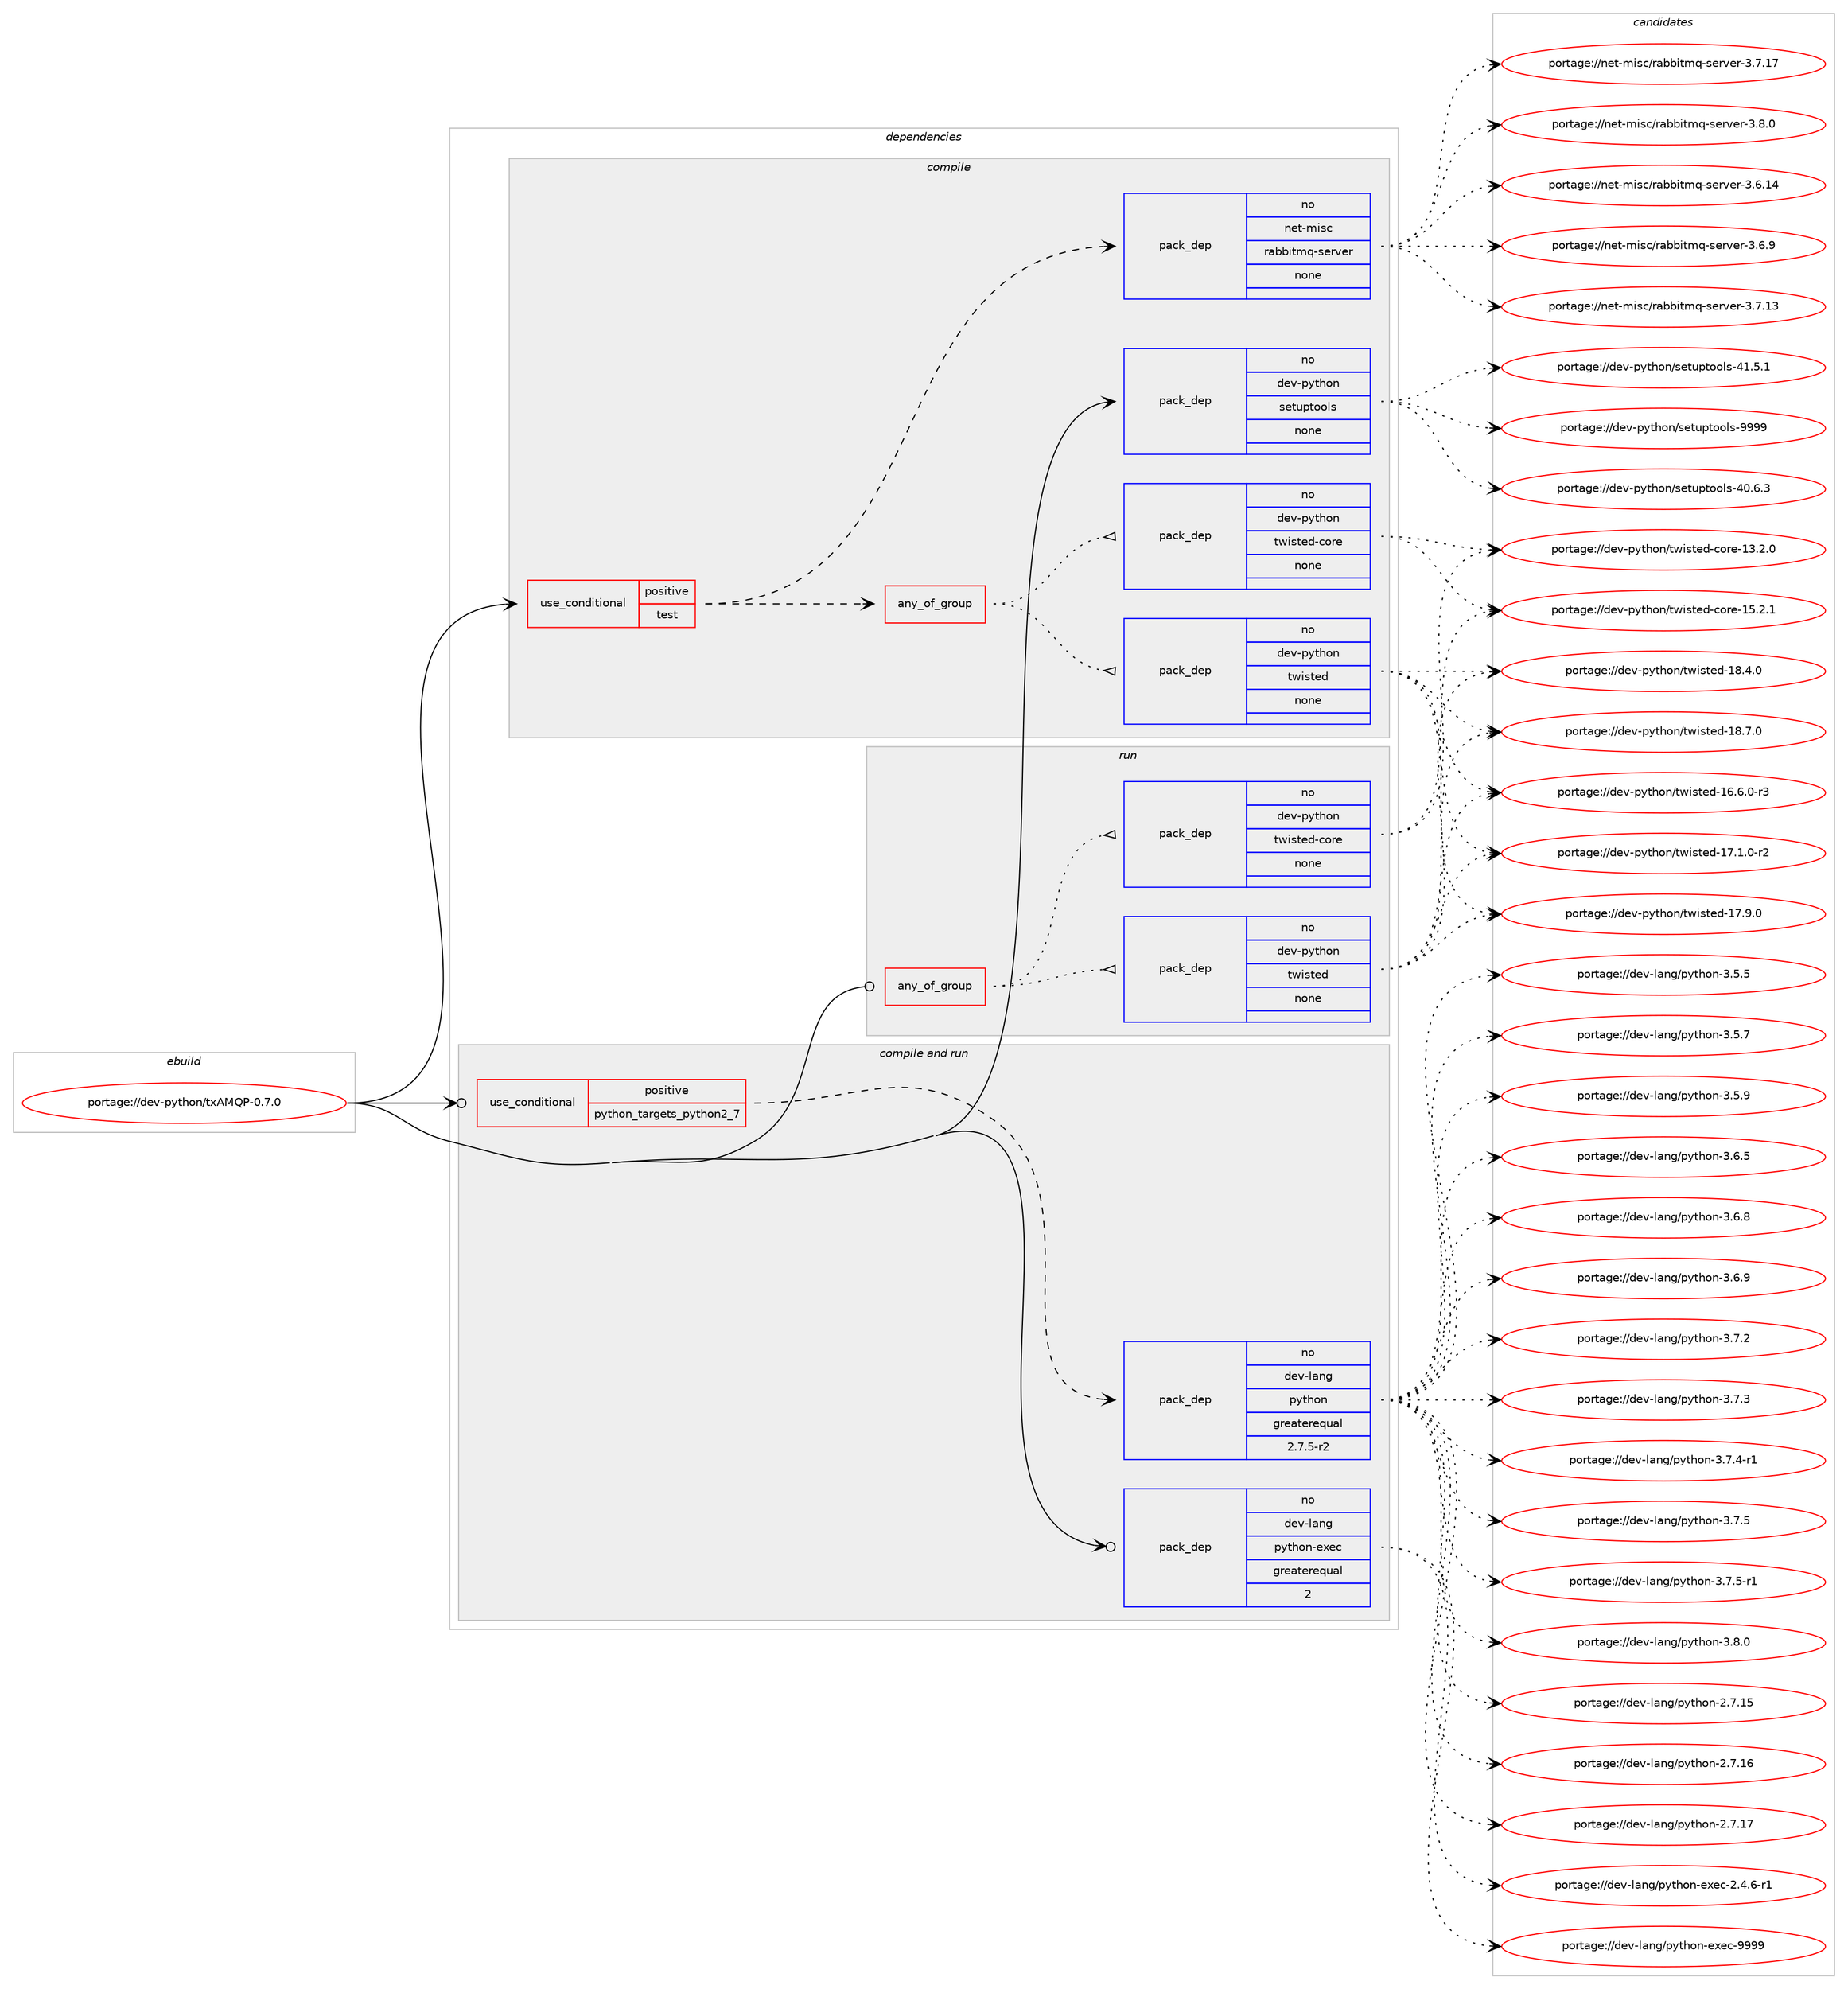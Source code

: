 digraph prolog {

# *************
# Graph options
# *************

newrank=true;
concentrate=true;
compound=true;
graph [rankdir=LR,fontname=Helvetica,fontsize=10,ranksep=1.5];#, ranksep=2.5, nodesep=0.2];
edge  [arrowhead=vee];
node  [fontname=Helvetica,fontsize=10];

# **********
# The ebuild
# **********

subgraph cluster_leftcol {
color=gray;
rank=same;
label=<<i>ebuild</i>>;
id [label="portage://dev-python/txAMQP-0.7.0", color=red, width=4, href="../dev-python/txAMQP-0.7.0.svg"];
}

# ****************
# The dependencies
# ****************

subgraph cluster_midcol {
color=gray;
label=<<i>dependencies</i>>;
subgraph cluster_compile {
fillcolor="#eeeeee";
style=filled;
label=<<i>compile</i>>;
subgraph cond40124 {
dependency176984 [label=<<TABLE BORDER="0" CELLBORDER="1" CELLSPACING="0" CELLPADDING="4"><TR><TD ROWSPAN="3" CELLPADDING="10">use_conditional</TD></TR><TR><TD>positive</TD></TR><TR><TD>test</TD></TR></TABLE>>, shape=none, color=red];
subgraph any3332 {
dependency176985 [label=<<TABLE BORDER="0" CELLBORDER="1" CELLSPACING="0" CELLPADDING="4"><TR><TD CELLPADDING="10">any_of_group</TD></TR></TABLE>>, shape=none, color=red];subgraph pack133454 {
dependency176986 [label=<<TABLE BORDER="0" CELLBORDER="1" CELLSPACING="0" CELLPADDING="4" WIDTH="220"><TR><TD ROWSPAN="6" CELLPADDING="30">pack_dep</TD></TR><TR><TD WIDTH="110">no</TD></TR><TR><TD>dev-python</TD></TR><TR><TD>twisted</TD></TR><TR><TD>none</TD></TR><TR><TD></TD></TR></TABLE>>, shape=none, color=blue];
}
dependency176985:e -> dependency176986:w [weight=20,style="dotted",arrowhead="oinv"];
subgraph pack133455 {
dependency176987 [label=<<TABLE BORDER="0" CELLBORDER="1" CELLSPACING="0" CELLPADDING="4" WIDTH="220"><TR><TD ROWSPAN="6" CELLPADDING="30">pack_dep</TD></TR><TR><TD WIDTH="110">no</TD></TR><TR><TD>dev-python</TD></TR><TR><TD>twisted-core</TD></TR><TR><TD>none</TD></TR><TR><TD></TD></TR></TABLE>>, shape=none, color=blue];
}
dependency176985:e -> dependency176987:w [weight=20,style="dotted",arrowhead="oinv"];
}
dependency176984:e -> dependency176985:w [weight=20,style="dashed",arrowhead="vee"];
subgraph pack133456 {
dependency176988 [label=<<TABLE BORDER="0" CELLBORDER="1" CELLSPACING="0" CELLPADDING="4" WIDTH="220"><TR><TD ROWSPAN="6" CELLPADDING="30">pack_dep</TD></TR><TR><TD WIDTH="110">no</TD></TR><TR><TD>net-misc</TD></TR><TR><TD>rabbitmq-server</TD></TR><TR><TD>none</TD></TR><TR><TD></TD></TR></TABLE>>, shape=none, color=blue];
}
dependency176984:e -> dependency176988:w [weight=20,style="dashed",arrowhead="vee"];
}
id:e -> dependency176984:w [weight=20,style="solid",arrowhead="vee"];
subgraph pack133457 {
dependency176989 [label=<<TABLE BORDER="0" CELLBORDER="1" CELLSPACING="0" CELLPADDING="4" WIDTH="220"><TR><TD ROWSPAN="6" CELLPADDING="30">pack_dep</TD></TR><TR><TD WIDTH="110">no</TD></TR><TR><TD>dev-python</TD></TR><TR><TD>setuptools</TD></TR><TR><TD>none</TD></TR><TR><TD></TD></TR></TABLE>>, shape=none, color=blue];
}
id:e -> dependency176989:w [weight=20,style="solid",arrowhead="vee"];
}
subgraph cluster_compileandrun {
fillcolor="#eeeeee";
style=filled;
label=<<i>compile and run</i>>;
subgraph cond40125 {
dependency176990 [label=<<TABLE BORDER="0" CELLBORDER="1" CELLSPACING="0" CELLPADDING="4"><TR><TD ROWSPAN="3" CELLPADDING="10">use_conditional</TD></TR><TR><TD>positive</TD></TR><TR><TD>python_targets_python2_7</TD></TR></TABLE>>, shape=none, color=red];
subgraph pack133458 {
dependency176991 [label=<<TABLE BORDER="0" CELLBORDER="1" CELLSPACING="0" CELLPADDING="4" WIDTH="220"><TR><TD ROWSPAN="6" CELLPADDING="30">pack_dep</TD></TR><TR><TD WIDTH="110">no</TD></TR><TR><TD>dev-lang</TD></TR><TR><TD>python</TD></TR><TR><TD>greaterequal</TD></TR><TR><TD>2.7.5-r2</TD></TR></TABLE>>, shape=none, color=blue];
}
dependency176990:e -> dependency176991:w [weight=20,style="dashed",arrowhead="vee"];
}
id:e -> dependency176990:w [weight=20,style="solid",arrowhead="odotvee"];
subgraph pack133459 {
dependency176992 [label=<<TABLE BORDER="0" CELLBORDER="1" CELLSPACING="0" CELLPADDING="4" WIDTH="220"><TR><TD ROWSPAN="6" CELLPADDING="30">pack_dep</TD></TR><TR><TD WIDTH="110">no</TD></TR><TR><TD>dev-lang</TD></TR><TR><TD>python-exec</TD></TR><TR><TD>greaterequal</TD></TR><TR><TD>2</TD></TR></TABLE>>, shape=none, color=blue];
}
id:e -> dependency176992:w [weight=20,style="solid",arrowhead="odotvee"];
}
subgraph cluster_run {
fillcolor="#eeeeee";
style=filled;
label=<<i>run</i>>;
subgraph any3333 {
dependency176993 [label=<<TABLE BORDER="0" CELLBORDER="1" CELLSPACING="0" CELLPADDING="4"><TR><TD CELLPADDING="10">any_of_group</TD></TR></TABLE>>, shape=none, color=red];subgraph pack133460 {
dependency176994 [label=<<TABLE BORDER="0" CELLBORDER="1" CELLSPACING="0" CELLPADDING="4" WIDTH="220"><TR><TD ROWSPAN="6" CELLPADDING="30">pack_dep</TD></TR><TR><TD WIDTH="110">no</TD></TR><TR><TD>dev-python</TD></TR><TR><TD>twisted</TD></TR><TR><TD>none</TD></TR><TR><TD></TD></TR></TABLE>>, shape=none, color=blue];
}
dependency176993:e -> dependency176994:w [weight=20,style="dotted",arrowhead="oinv"];
subgraph pack133461 {
dependency176995 [label=<<TABLE BORDER="0" CELLBORDER="1" CELLSPACING="0" CELLPADDING="4" WIDTH="220"><TR><TD ROWSPAN="6" CELLPADDING="30">pack_dep</TD></TR><TR><TD WIDTH="110">no</TD></TR><TR><TD>dev-python</TD></TR><TR><TD>twisted-core</TD></TR><TR><TD>none</TD></TR><TR><TD></TD></TR></TABLE>>, shape=none, color=blue];
}
dependency176993:e -> dependency176995:w [weight=20,style="dotted",arrowhead="oinv"];
}
id:e -> dependency176993:w [weight=20,style="solid",arrowhead="odot"];
}
}

# **************
# The candidates
# **************

subgraph cluster_choices {
rank=same;
color=gray;
label=<<i>candidates</i>>;

subgraph choice133454 {
color=black;
nodesep=1;
choiceportage1001011184511212111610411111047116119105115116101100454954465446484511451 [label="portage://dev-python/twisted-16.6.0-r3", color=red, width=4,href="../dev-python/twisted-16.6.0-r3.svg"];
choiceportage1001011184511212111610411111047116119105115116101100454955464946484511450 [label="portage://dev-python/twisted-17.1.0-r2", color=red, width=4,href="../dev-python/twisted-17.1.0-r2.svg"];
choiceportage100101118451121211161041111104711611910511511610110045495546574648 [label="portage://dev-python/twisted-17.9.0", color=red, width=4,href="../dev-python/twisted-17.9.0.svg"];
choiceportage100101118451121211161041111104711611910511511610110045495646524648 [label="portage://dev-python/twisted-18.4.0", color=red, width=4,href="../dev-python/twisted-18.4.0.svg"];
choiceportage100101118451121211161041111104711611910511511610110045495646554648 [label="portage://dev-python/twisted-18.7.0", color=red, width=4,href="../dev-python/twisted-18.7.0.svg"];
dependency176986:e -> choiceportage1001011184511212111610411111047116119105115116101100454954465446484511451:w [style=dotted,weight="100"];
dependency176986:e -> choiceportage1001011184511212111610411111047116119105115116101100454955464946484511450:w [style=dotted,weight="100"];
dependency176986:e -> choiceportage100101118451121211161041111104711611910511511610110045495546574648:w [style=dotted,weight="100"];
dependency176986:e -> choiceportage100101118451121211161041111104711611910511511610110045495646524648:w [style=dotted,weight="100"];
dependency176986:e -> choiceportage100101118451121211161041111104711611910511511610110045495646554648:w [style=dotted,weight="100"];
}
subgraph choice133455 {
color=black;
nodesep=1;
choiceportage1001011184511212111610411111047116119105115116101100459911111410145495146504648 [label="portage://dev-python/twisted-core-13.2.0", color=red, width=4,href="../dev-python/twisted-core-13.2.0.svg"];
choiceportage1001011184511212111610411111047116119105115116101100459911111410145495346504649 [label="portage://dev-python/twisted-core-15.2.1", color=red, width=4,href="../dev-python/twisted-core-15.2.1.svg"];
dependency176987:e -> choiceportage1001011184511212111610411111047116119105115116101100459911111410145495146504648:w [style=dotted,weight="100"];
dependency176987:e -> choiceportage1001011184511212111610411111047116119105115116101100459911111410145495346504649:w [style=dotted,weight="100"];
}
subgraph choice133456 {
color=black;
nodesep=1;
choiceportage1101011164510910511599471149798981051161091134511510111411810111445514654464952 [label="portage://net-misc/rabbitmq-server-3.6.14", color=red, width=4,href="../net-misc/rabbitmq-server-3.6.14.svg"];
choiceportage11010111645109105115994711497989810511610911345115101114118101114455146544657 [label="portage://net-misc/rabbitmq-server-3.6.9", color=red, width=4,href="../net-misc/rabbitmq-server-3.6.9.svg"];
choiceportage1101011164510910511599471149798981051161091134511510111411810111445514655464951 [label="portage://net-misc/rabbitmq-server-3.7.13", color=red, width=4,href="../net-misc/rabbitmq-server-3.7.13.svg"];
choiceportage1101011164510910511599471149798981051161091134511510111411810111445514655464955 [label="portage://net-misc/rabbitmq-server-3.7.17", color=red, width=4,href="../net-misc/rabbitmq-server-3.7.17.svg"];
choiceportage11010111645109105115994711497989810511610911345115101114118101114455146564648 [label="portage://net-misc/rabbitmq-server-3.8.0", color=red, width=4,href="../net-misc/rabbitmq-server-3.8.0.svg"];
dependency176988:e -> choiceportage1101011164510910511599471149798981051161091134511510111411810111445514654464952:w [style=dotted,weight="100"];
dependency176988:e -> choiceportage11010111645109105115994711497989810511610911345115101114118101114455146544657:w [style=dotted,weight="100"];
dependency176988:e -> choiceportage1101011164510910511599471149798981051161091134511510111411810111445514655464951:w [style=dotted,weight="100"];
dependency176988:e -> choiceportage1101011164510910511599471149798981051161091134511510111411810111445514655464955:w [style=dotted,weight="100"];
dependency176988:e -> choiceportage11010111645109105115994711497989810511610911345115101114118101114455146564648:w [style=dotted,weight="100"];
}
subgraph choice133457 {
color=black;
nodesep=1;
choiceportage100101118451121211161041111104711510111611711211611111110811545524846544651 [label="portage://dev-python/setuptools-40.6.3", color=red, width=4,href="../dev-python/setuptools-40.6.3.svg"];
choiceportage100101118451121211161041111104711510111611711211611111110811545524946534649 [label="portage://dev-python/setuptools-41.5.1", color=red, width=4,href="../dev-python/setuptools-41.5.1.svg"];
choiceportage10010111845112121116104111110471151011161171121161111111081154557575757 [label="portage://dev-python/setuptools-9999", color=red, width=4,href="../dev-python/setuptools-9999.svg"];
dependency176989:e -> choiceportage100101118451121211161041111104711510111611711211611111110811545524846544651:w [style=dotted,weight="100"];
dependency176989:e -> choiceportage100101118451121211161041111104711510111611711211611111110811545524946534649:w [style=dotted,weight="100"];
dependency176989:e -> choiceportage10010111845112121116104111110471151011161171121161111111081154557575757:w [style=dotted,weight="100"];
}
subgraph choice133458 {
color=black;
nodesep=1;
choiceportage10010111845108971101034711212111610411111045504655464953 [label="portage://dev-lang/python-2.7.15", color=red, width=4,href="../dev-lang/python-2.7.15.svg"];
choiceportage10010111845108971101034711212111610411111045504655464954 [label="portage://dev-lang/python-2.7.16", color=red, width=4,href="../dev-lang/python-2.7.16.svg"];
choiceportage10010111845108971101034711212111610411111045504655464955 [label="portage://dev-lang/python-2.7.17", color=red, width=4,href="../dev-lang/python-2.7.17.svg"];
choiceportage100101118451089711010347112121116104111110455146534653 [label="portage://dev-lang/python-3.5.5", color=red, width=4,href="../dev-lang/python-3.5.5.svg"];
choiceportage100101118451089711010347112121116104111110455146534655 [label="portage://dev-lang/python-3.5.7", color=red, width=4,href="../dev-lang/python-3.5.7.svg"];
choiceportage100101118451089711010347112121116104111110455146534657 [label="portage://dev-lang/python-3.5.9", color=red, width=4,href="../dev-lang/python-3.5.9.svg"];
choiceportage100101118451089711010347112121116104111110455146544653 [label="portage://dev-lang/python-3.6.5", color=red, width=4,href="../dev-lang/python-3.6.5.svg"];
choiceportage100101118451089711010347112121116104111110455146544656 [label="portage://dev-lang/python-3.6.8", color=red, width=4,href="../dev-lang/python-3.6.8.svg"];
choiceportage100101118451089711010347112121116104111110455146544657 [label="portage://dev-lang/python-3.6.9", color=red, width=4,href="../dev-lang/python-3.6.9.svg"];
choiceportage100101118451089711010347112121116104111110455146554650 [label="portage://dev-lang/python-3.7.2", color=red, width=4,href="../dev-lang/python-3.7.2.svg"];
choiceportage100101118451089711010347112121116104111110455146554651 [label="portage://dev-lang/python-3.7.3", color=red, width=4,href="../dev-lang/python-3.7.3.svg"];
choiceportage1001011184510897110103471121211161041111104551465546524511449 [label="portage://dev-lang/python-3.7.4-r1", color=red, width=4,href="../dev-lang/python-3.7.4-r1.svg"];
choiceportage100101118451089711010347112121116104111110455146554653 [label="portage://dev-lang/python-3.7.5", color=red, width=4,href="../dev-lang/python-3.7.5.svg"];
choiceportage1001011184510897110103471121211161041111104551465546534511449 [label="portage://dev-lang/python-3.7.5-r1", color=red, width=4,href="../dev-lang/python-3.7.5-r1.svg"];
choiceportage100101118451089711010347112121116104111110455146564648 [label="portage://dev-lang/python-3.8.0", color=red, width=4,href="../dev-lang/python-3.8.0.svg"];
dependency176991:e -> choiceportage10010111845108971101034711212111610411111045504655464953:w [style=dotted,weight="100"];
dependency176991:e -> choiceportage10010111845108971101034711212111610411111045504655464954:w [style=dotted,weight="100"];
dependency176991:e -> choiceportage10010111845108971101034711212111610411111045504655464955:w [style=dotted,weight="100"];
dependency176991:e -> choiceportage100101118451089711010347112121116104111110455146534653:w [style=dotted,weight="100"];
dependency176991:e -> choiceportage100101118451089711010347112121116104111110455146534655:w [style=dotted,weight="100"];
dependency176991:e -> choiceportage100101118451089711010347112121116104111110455146534657:w [style=dotted,weight="100"];
dependency176991:e -> choiceportage100101118451089711010347112121116104111110455146544653:w [style=dotted,weight="100"];
dependency176991:e -> choiceportage100101118451089711010347112121116104111110455146544656:w [style=dotted,weight="100"];
dependency176991:e -> choiceportage100101118451089711010347112121116104111110455146544657:w [style=dotted,weight="100"];
dependency176991:e -> choiceportage100101118451089711010347112121116104111110455146554650:w [style=dotted,weight="100"];
dependency176991:e -> choiceportage100101118451089711010347112121116104111110455146554651:w [style=dotted,weight="100"];
dependency176991:e -> choiceportage1001011184510897110103471121211161041111104551465546524511449:w [style=dotted,weight="100"];
dependency176991:e -> choiceportage100101118451089711010347112121116104111110455146554653:w [style=dotted,weight="100"];
dependency176991:e -> choiceportage1001011184510897110103471121211161041111104551465546534511449:w [style=dotted,weight="100"];
dependency176991:e -> choiceportage100101118451089711010347112121116104111110455146564648:w [style=dotted,weight="100"];
}
subgraph choice133459 {
color=black;
nodesep=1;
choiceportage10010111845108971101034711212111610411111045101120101994550465246544511449 [label="portage://dev-lang/python-exec-2.4.6-r1", color=red, width=4,href="../dev-lang/python-exec-2.4.6-r1.svg"];
choiceportage10010111845108971101034711212111610411111045101120101994557575757 [label="portage://dev-lang/python-exec-9999", color=red, width=4,href="../dev-lang/python-exec-9999.svg"];
dependency176992:e -> choiceportage10010111845108971101034711212111610411111045101120101994550465246544511449:w [style=dotted,weight="100"];
dependency176992:e -> choiceportage10010111845108971101034711212111610411111045101120101994557575757:w [style=dotted,weight="100"];
}
subgraph choice133460 {
color=black;
nodesep=1;
choiceportage1001011184511212111610411111047116119105115116101100454954465446484511451 [label="portage://dev-python/twisted-16.6.0-r3", color=red, width=4,href="../dev-python/twisted-16.6.0-r3.svg"];
choiceportage1001011184511212111610411111047116119105115116101100454955464946484511450 [label="portage://dev-python/twisted-17.1.0-r2", color=red, width=4,href="../dev-python/twisted-17.1.0-r2.svg"];
choiceportage100101118451121211161041111104711611910511511610110045495546574648 [label="portage://dev-python/twisted-17.9.0", color=red, width=4,href="../dev-python/twisted-17.9.0.svg"];
choiceportage100101118451121211161041111104711611910511511610110045495646524648 [label="portage://dev-python/twisted-18.4.0", color=red, width=4,href="../dev-python/twisted-18.4.0.svg"];
choiceportage100101118451121211161041111104711611910511511610110045495646554648 [label="portage://dev-python/twisted-18.7.0", color=red, width=4,href="../dev-python/twisted-18.7.0.svg"];
dependency176994:e -> choiceportage1001011184511212111610411111047116119105115116101100454954465446484511451:w [style=dotted,weight="100"];
dependency176994:e -> choiceportage1001011184511212111610411111047116119105115116101100454955464946484511450:w [style=dotted,weight="100"];
dependency176994:e -> choiceportage100101118451121211161041111104711611910511511610110045495546574648:w [style=dotted,weight="100"];
dependency176994:e -> choiceportage100101118451121211161041111104711611910511511610110045495646524648:w [style=dotted,weight="100"];
dependency176994:e -> choiceportage100101118451121211161041111104711611910511511610110045495646554648:w [style=dotted,weight="100"];
}
subgraph choice133461 {
color=black;
nodesep=1;
choiceportage1001011184511212111610411111047116119105115116101100459911111410145495146504648 [label="portage://dev-python/twisted-core-13.2.0", color=red, width=4,href="../dev-python/twisted-core-13.2.0.svg"];
choiceportage1001011184511212111610411111047116119105115116101100459911111410145495346504649 [label="portage://dev-python/twisted-core-15.2.1", color=red, width=4,href="../dev-python/twisted-core-15.2.1.svg"];
dependency176995:e -> choiceportage1001011184511212111610411111047116119105115116101100459911111410145495146504648:w [style=dotted,weight="100"];
dependency176995:e -> choiceportage1001011184511212111610411111047116119105115116101100459911111410145495346504649:w [style=dotted,weight="100"];
}
}

}
